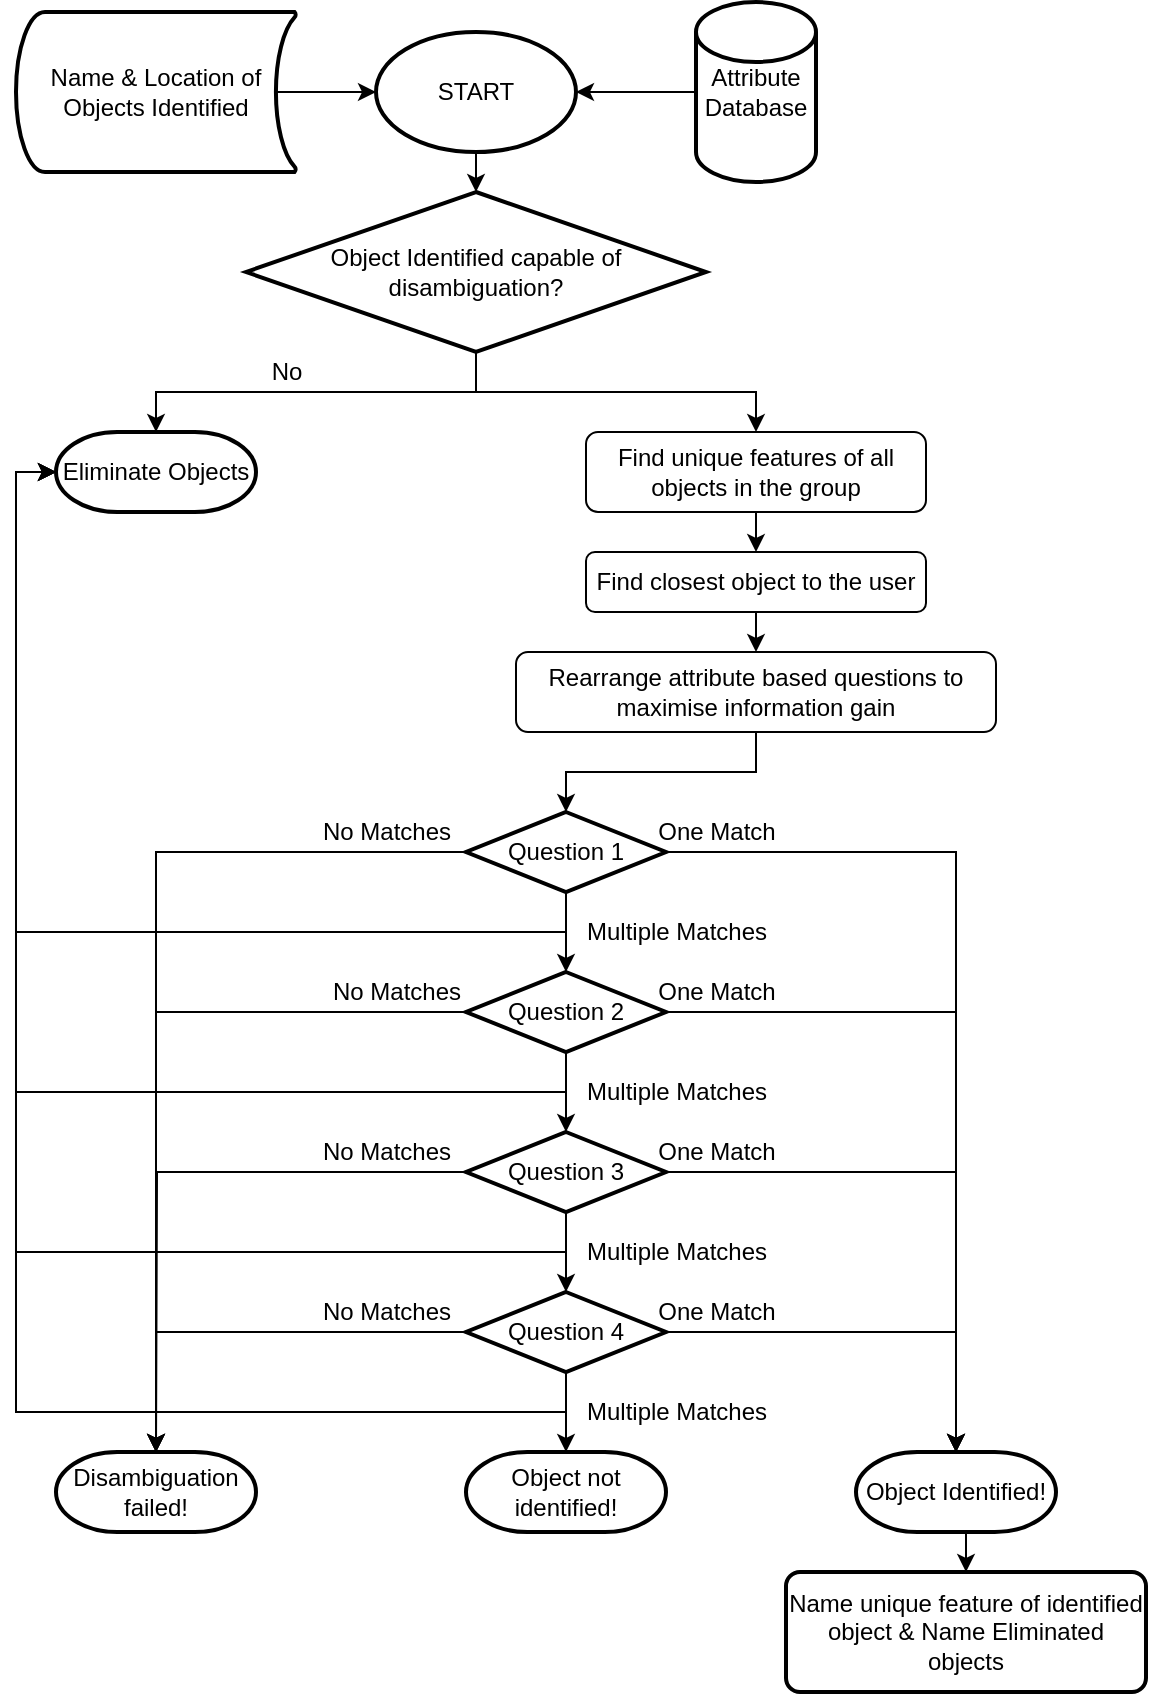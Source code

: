 <mxfile version="14.6.6" type="gitlab" pages="2">
  <diagram id="MEIpLVsqn8X1pe-fE5qQ" name="Flowchart">
    <mxGraphModel dx="1422" dy="762" grid="1" gridSize="10" guides="1" tooltips="1" connect="1" arrows="1" fold="1" page="1" pageScale="1" pageWidth="850" pageHeight="1100" math="0" shadow="0">
      <root>
        <mxCell id="0" />
        <mxCell id="1" parent="0" />
        <mxCell id="zTeEEiwg9sR5JX6L5g-o-14" style="edgeStyle=orthogonalEdgeStyle;rounded=0;orthogonalLoop=1;jettySize=auto;html=1;exitX=0.5;exitY=1;exitDx=0;exitDy=0;exitPerimeter=0;entryX=0.5;entryY=0;entryDx=0;entryDy=0;entryPerimeter=0;" edge="1" parent="1" source="zTeEEiwg9sR5JX6L5g-o-3" target="zTeEEiwg9sR5JX6L5g-o-13">
          <mxGeometry relative="1" as="geometry" />
        </mxCell>
        <mxCell id="zTeEEiwg9sR5JX6L5g-o-3" value="START" style="strokeWidth=2;html=1;shape=mxgraph.flowchart.start_1;whiteSpace=wrap;" vertex="1" parent="1">
          <mxGeometry x="390" y="50" width="100" height="60" as="geometry" />
        </mxCell>
        <mxCell id="zTeEEiwg9sR5JX6L5g-o-4" value="Name &amp;amp; Location of Objects Identified" style="strokeWidth=2;html=1;shape=mxgraph.flowchart.stored_data;whiteSpace=wrap;" vertex="1" parent="1">
          <mxGeometry x="210" y="40" width="140" height="80" as="geometry" />
        </mxCell>
        <mxCell id="zTeEEiwg9sR5JX6L5g-o-6" value="" style="endArrow=classic;html=1;exitX=0.93;exitY=0.5;exitDx=0;exitDy=0;exitPerimeter=0;" edge="1" parent="1" source="zTeEEiwg9sR5JX6L5g-o-4" target="zTeEEiwg9sR5JX6L5g-o-3">
          <mxGeometry width="50" height="50" relative="1" as="geometry">
            <mxPoint x="400" y="220" as="sourcePoint" />
            <mxPoint x="450" y="170" as="targetPoint" />
          </mxGeometry>
        </mxCell>
        <mxCell id="zTeEEiwg9sR5JX6L5g-o-7" value="" style="endArrow=classic;html=1;entryX=1;entryY=0.5;entryDx=0;entryDy=0;entryPerimeter=0;" edge="1" parent="1" source="zTeEEiwg9sR5JX6L5g-o-20" target="zTeEEiwg9sR5JX6L5g-o-3">
          <mxGeometry width="50" height="50" relative="1" as="geometry">
            <mxPoint x="530" y="80" as="sourcePoint" />
            <mxPoint x="450" y="170" as="targetPoint" />
          </mxGeometry>
        </mxCell>
        <mxCell id="zTeEEiwg9sR5JX6L5g-o-15" style="edgeStyle=orthogonalEdgeStyle;rounded=0;orthogonalLoop=1;jettySize=auto;html=1;exitX=0.5;exitY=1;exitDx=0;exitDy=0;exitPerimeter=0;entryX=0.5;entryY=0;entryDx=0;entryDy=0;entryPerimeter=0;" edge="1" parent="1" source="zTeEEiwg9sR5JX6L5g-o-13" target="zTeEEiwg9sR5JX6L5g-o-16">
          <mxGeometry relative="1" as="geometry">
            <mxPoint x="440" y="225" as="targetPoint" />
          </mxGeometry>
        </mxCell>
        <mxCell id="zTeEEiwg9sR5JX6L5g-o-22" style="edgeStyle=orthogonalEdgeStyle;rounded=0;orthogonalLoop=1;jettySize=auto;html=1;exitX=0.5;exitY=1;exitDx=0;exitDy=0;exitPerimeter=0;entryX=0.5;entryY=0;entryDx=0;entryDy=0;" edge="1" parent="1" source="zTeEEiwg9sR5JX6L5g-o-13" target="zTeEEiwg9sR5JX6L5g-o-21">
          <mxGeometry relative="1" as="geometry" />
        </mxCell>
        <mxCell id="zTeEEiwg9sR5JX6L5g-o-13" value="Object Identified capable of disambiguation?" style="strokeWidth=2;html=1;shape=mxgraph.flowchart.decision;whiteSpace=wrap;" vertex="1" parent="1">
          <mxGeometry x="325" y="130" width="230" height="80" as="geometry" />
        </mxCell>
        <mxCell id="zTeEEiwg9sR5JX6L5g-o-16" value="Eliminate Objects" style="strokeWidth=2;html=1;shape=mxgraph.flowchart.terminator;whiteSpace=wrap;" vertex="1" parent="1">
          <mxGeometry x="230" y="250" width="100" height="40" as="geometry" />
        </mxCell>
        <mxCell id="zTeEEiwg9sR5JX6L5g-o-18" value="No" style="text;html=1;align=center;verticalAlign=middle;resizable=0;points=[];autosize=1;strokeColor=none;" vertex="1" parent="1">
          <mxGeometry x="330" y="210" width="30" height="20" as="geometry" />
        </mxCell>
        <mxCell id="zTeEEiwg9sR5JX6L5g-o-20" value="Attribute Database" style="strokeWidth=2;html=1;shape=mxgraph.flowchart.database;whiteSpace=wrap;" vertex="1" parent="1">
          <mxGeometry x="550" y="35" width="60" height="90" as="geometry" />
        </mxCell>
        <mxCell id="zTeEEiwg9sR5JX6L5g-o-25" style="edgeStyle=orthogonalEdgeStyle;rounded=0;orthogonalLoop=1;jettySize=auto;html=1;exitX=0.5;exitY=1;exitDx=0;exitDy=0;entryX=0.5;entryY=0;entryDx=0;entryDy=0;" edge="1" parent="1" source="zTeEEiwg9sR5JX6L5g-o-21" target="zTeEEiwg9sR5JX6L5g-o-24">
          <mxGeometry relative="1" as="geometry" />
        </mxCell>
        <mxCell id="zTeEEiwg9sR5JX6L5g-o-21" value="Find unique features of all objects in the group" style="rounded=1;whiteSpace=wrap;html=1;" vertex="1" parent="1">
          <mxGeometry x="495" y="250" width="170" height="40" as="geometry" />
        </mxCell>
        <mxCell id="zTeEEiwg9sR5JX6L5g-o-27" style="edgeStyle=orthogonalEdgeStyle;rounded=0;orthogonalLoop=1;jettySize=auto;html=1;exitX=0.5;exitY=1;exitDx=0;exitDy=0;entryX=0.5;entryY=0;entryDx=0;entryDy=0;" edge="1" parent="1" source="zTeEEiwg9sR5JX6L5g-o-24" target="zTeEEiwg9sR5JX6L5g-o-26">
          <mxGeometry relative="1" as="geometry" />
        </mxCell>
        <mxCell id="zTeEEiwg9sR5JX6L5g-o-24" value="Find closest object to the user" style="rounded=1;whiteSpace=wrap;html=1;" vertex="1" parent="1">
          <mxGeometry x="495" y="310" width="170" height="30" as="geometry" />
        </mxCell>
        <mxCell id="zTeEEiwg9sR5JX6L5g-o-29" style="edgeStyle=orthogonalEdgeStyle;rounded=0;orthogonalLoop=1;jettySize=auto;html=1;exitX=0.5;exitY=1;exitDx=0;exitDy=0;entryX=0.5;entryY=0;entryDx=0;entryDy=0;entryPerimeter=0;" edge="1" parent="1" source="zTeEEiwg9sR5JX6L5g-o-26" target="zTeEEiwg9sR5JX6L5g-o-28">
          <mxGeometry relative="1" as="geometry" />
        </mxCell>
        <mxCell id="zTeEEiwg9sR5JX6L5g-o-26" value="Rearrange attribute based questions to maximise information gain" style="rounded=1;whiteSpace=wrap;html=1;" vertex="1" parent="1">
          <mxGeometry x="460" y="360" width="240" height="40" as="geometry" />
        </mxCell>
        <mxCell id="zTeEEiwg9sR5JX6L5g-o-32" style="edgeStyle=orthogonalEdgeStyle;rounded=0;orthogonalLoop=1;jettySize=auto;html=1;exitX=1;exitY=0.5;exitDx=0;exitDy=0;exitPerimeter=0;entryX=0.5;entryY=0;entryDx=0;entryDy=0;entryPerimeter=0;" edge="1" parent="1" source="zTeEEiwg9sR5JX6L5g-o-28" target="zTeEEiwg9sR5JX6L5g-o-83">
          <mxGeometry relative="1" as="geometry">
            <mxPoint x="595" y="460" as="targetPoint" />
          </mxGeometry>
        </mxCell>
        <mxCell id="zTeEEiwg9sR5JX6L5g-o-34" style="edgeStyle=orthogonalEdgeStyle;rounded=0;orthogonalLoop=1;jettySize=auto;html=1;exitX=0;exitY=0.5;exitDx=0;exitDy=0;exitPerimeter=0;entryX=0.5;entryY=0;entryDx=0;entryDy=0;entryPerimeter=0;" edge="1" parent="1" source="zTeEEiwg9sR5JX6L5g-o-28" target="zTeEEiwg9sR5JX6L5g-o-33">
          <mxGeometry relative="1" as="geometry" />
        </mxCell>
        <mxCell id="zTeEEiwg9sR5JX6L5g-o-37" style="edgeStyle=orthogonalEdgeStyle;rounded=0;orthogonalLoop=1;jettySize=auto;html=1;exitX=0.5;exitY=1;exitDx=0;exitDy=0;exitPerimeter=0;entryX=0.5;entryY=0;entryDx=0;entryDy=0;entryPerimeter=0;" edge="1" parent="1" source="zTeEEiwg9sR5JX6L5g-o-28" target="zTeEEiwg9sR5JX6L5g-o-53">
          <mxGeometry relative="1" as="geometry">
            <mxPoint x="485" y="520" as="targetPoint" />
          </mxGeometry>
        </mxCell>
        <mxCell id="zTeEEiwg9sR5JX6L5g-o-89" style="edgeStyle=orthogonalEdgeStyle;rounded=0;orthogonalLoop=1;jettySize=auto;html=1;exitX=0.5;exitY=1;exitDx=0;exitDy=0;exitPerimeter=0;entryX=0;entryY=0.5;entryDx=0;entryDy=0;entryPerimeter=0;" edge="1" parent="1" source="zTeEEiwg9sR5JX6L5g-o-28" target="zTeEEiwg9sR5JX6L5g-o-16">
          <mxGeometry relative="1" as="geometry" />
        </mxCell>
        <mxCell id="zTeEEiwg9sR5JX6L5g-o-28" value="Question 1" style="strokeWidth=2;html=1;shape=mxgraph.flowchart.decision;whiteSpace=wrap;" vertex="1" parent="1">
          <mxGeometry x="435" y="440" width="100" height="40" as="geometry" />
        </mxCell>
        <mxCell id="zTeEEiwg9sR5JX6L5g-o-33" value="Disambiguation failed!" style="strokeWidth=2;html=1;shape=mxgraph.flowchart.terminator;whiteSpace=wrap;" vertex="1" parent="1">
          <mxGeometry x="230" y="760" width="100" height="40" as="geometry" />
        </mxCell>
        <mxCell id="zTeEEiwg9sR5JX6L5g-o-35" value="No Matches" style="text;html=1;align=center;verticalAlign=middle;resizable=0;points=[];autosize=1;strokeColor=none;" vertex="1" parent="1">
          <mxGeometry x="355" y="440" width="80" height="20" as="geometry" />
        </mxCell>
        <mxCell id="zTeEEiwg9sR5JX6L5g-o-36" value="One Match" style="text;html=1;align=center;verticalAlign=middle;resizable=0;points=[];autosize=1;strokeColor=none;" vertex="1" parent="1">
          <mxGeometry x="525" y="440" width="70" height="20" as="geometry" />
        </mxCell>
        <mxCell id="zTeEEiwg9sR5JX6L5g-o-38" value="Multiple Matches" style="text;html=1;align=center;verticalAlign=middle;resizable=0;points=[];autosize=1;strokeColor=none;" vertex="1" parent="1">
          <mxGeometry x="485" y="490" width="110" height="20" as="geometry" />
        </mxCell>
        <mxCell id="zTeEEiwg9sR5JX6L5g-o-50" style="edgeStyle=orthogonalEdgeStyle;rounded=0;orthogonalLoop=1;jettySize=auto;html=1;exitX=1;exitY=0.5;exitDx=0;exitDy=0;exitPerimeter=0;entryX=0.5;entryY=0;entryDx=0;entryDy=0;entryPerimeter=0;" edge="1" parent="1" source="zTeEEiwg9sR5JX6L5g-o-53" target="zTeEEiwg9sR5JX6L5g-o-83">
          <mxGeometry relative="1" as="geometry">
            <mxPoint x="595" y="540" as="targetPoint" />
          </mxGeometry>
        </mxCell>
        <mxCell id="zTeEEiwg9sR5JX6L5g-o-51" style="edgeStyle=orthogonalEdgeStyle;rounded=0;orthogonalLoop=1;jettySize=auto;html=1;exitX=0;exitY=0.5;exitDx=0;exitDy=0;exitPerimeter=0;entryX=0.5;entryY=0;entryDx=0;entryDy=0;entryPerimeter=0;" edge="1" parent="1" source="zTeEEiwg9sR5JX6L5g-o-53" target="zTeEEiwg9sR5JX6L5g-o-33">
          <mxGeometry relative="1" as="geometry">
            <mxPoint x="280" y="540" as="targetPoint" />
          </mxGeometry>
        </mxCell>
        <mxCell id="zTeEEiwg9sR5JX6L5g-o-52" style="edgeStyle=orthogonalEdgeStyle;rounded=0;orthogonalLoop=1;jettySize=auto;html=1;exitX=0.5;exitY=1;exitDx=0;exitDy=0;exitPerimeter=0;entryX=0.5;entryY=0;entryDx=0;entryDy=0;entryPerimeter=0;" edge="1" parent="1" source="zTeEEiwg9sR5JX6L5g-o-53" target="zTeEEiwg9sR5JX6L5g-o-63">
          <mxGeometry relative="1" as="geometry">
            <mxPoint x="485" y="600" as="targetPoint" />
          </mxGeometry>
        </mxCell>
        <mxCell id="zTeEEiwg9sR5JX6L5g-o-90" style="edgeStyle=orthogonalEdgeStyle;rounded=0;orthogonalLoop=1;jettySize=auto;html=1;exitX=0.5;exitY=1;exitDx=0;exitDy=0;exitPerimeter=0;entryX=0;entryY=0.5;entryDx=0;entryDy=0;entryPerimeter=0;" edge="1" parent="1" source="zTeEEiwg9sR5JX6L5g-o-53" target="zTeEEiwg9sR5JX6L5g-o-16">
          <mxGeometry relative="1" as="geometry">
            <mxPoint x="210" y="380" as="targetPoint" />
          </mxGeometry>
        </mxCell>
        <mxCell id="zTeEEiwg9sR5JX6L5g-o-53" value="Question 2" style="strokeWidth=2;html=1;shape=mxgraph.flowchart.decision;whiteSpace=wrap;" vertex="1" parent="1">
          <mxGeometry x="435" y="520" width="100" height="40" as="geometry" />
        </mxCell>
        <mxCell id="zTeEEiwg9sR5JX6L5g-o-56" value="No Matches" style="text;html=1;align=center;verticalAlign=middle;resizable=0;points=[];autosize=1;strokeColor=none;" vertex="1" parent="1">
          <mxGeometry x="360" y="520" width="80" height="20" as="geometry" />
        </mxCell>
        <mxCell id="zTeEEiwg9sR5JX6L5g-o-57" value="One Match" style="text;html=1;align=center;verticalAlign=middle;resizable=0;points=[];autosize=1;strokeColor=none;" vertex="1" parent="1">
          <mxGeometry x="525" y="520" width="70" height="20" as="geometry" />
        </mxCell>
        <mxCell id="zTeEEiwg9sR5JX6L5g-o-58" value="Multiple Matches" style="text;html=1;align=center;verticalAlign=middle;resizable=0;points=[];autosize=1;strokeColor=none;" vertex="1" parent="1">
          <mxGeometry x="485" y="570" width="110" height="20" as="geometry" />
        </mxCell>
        <mxCell id="zTeEEiwg9sR5JX6L5g-o-60" style="edgeStyle=orthogonalEdgeStyle;rounded=0;orthogonalLoop=1;jettySize=auto;html=1;exitX=1;exitY=0.5;exitDx=0;exitDy=0;exitPerimeter=0;entryX=0.5;entryY=0;entryDx=0;entryDy=0;entryPerimeter=0;" edge="1" parent="1" source="zTeEEiwg9sR5JX6L5g-o-63" target="zTeEEiwg9sR5JX6L5g-o-83">
          <mxGeometry relative="1" as="geometry">
            <mxPoint x="595" y="620" as="targetPoint" />
          </mxGeometry>
        </mxCell>
        <mxCell id="zTeEEiwg9sR5JX6L5g-o-61" style="edgeStyle=orthogonalEdgeStyle;rounded=0;orthogonalLoop=1;jettySize=auto;html=1;exitX=0;exitY=0.5;exitDx=0;exitDy=0;exitPerimeter=0;" edge="1" parent="1" source="zTeEEiwg9sR5JX6L5g-o-63">
          <mxGeometry relative="1" as="geometry">
            <mxPoint x="280" y="760" as="targetPoint" />
          </mxGeometry>
        </mxCell>
        <mxCell id="zTeEEiwg9sR5JX6L5g-o-62" style="edgeStyle=orthogonalEdgeStyle;rounded=0;orthogonalLoop=1;jettySize=auto;html=1;exitX=0.5;exitY=1;exitDx=0;exitDy=0;exitPerimeter=0;entryX=0.5;entryY=0;entryDx=0;entryDy=0;entryPerimeter=0;" edge="1" parent="1" source="zTeEEiwg9sR5JX6L5g-o-63" target="zTeEEiwg9sR5JX6L5g-o-73">
          <mxGeometry relative="1" as="geometry">
            <mxPoint x="485" y="680" as="targetPoint" />
          </mxGeometry>
        </mxCell>
        <mxCell id="zTeEEiwg9sR5JX6L5g-o-91" style="edgeStyle=orthogonalEdgeStyle;rounded=0;orthogonalLoop=1;jettySize=auto;html=1;exitX=0.5;exitY=1;exitDx=0;exitDy=0;exitPerimeter=0;entryX=0;entryY=0.5;entryDx=0;entryDy=0;entryPerimeter=0;" edge="1" parent="1" source="zTeEEiwg9sR5JX6L5g-o-63" target="zTeEEiwg9sR5JX6L5g-o-16">
          <mxGeometry relative="1" as="geometry" />
        </mxCell>
        <mxCell id="zTeEEiwg9sR5JX6L5g-o-63" value="Question 3" style="strokeWidth=2;html=1;shape=mxgraph.flowchart.decision;whiteSpace=wrap;" vertex="1" parent="1">
          <mxGeometry x="435" y="600" width="100" height="40" as="geometry" />
        </mxCell>
        <mxCell id="zTeEEiwg9sR5JX6L5g-o-66" value="No Matches" style="text;html=1;align=center;verticalAlign=middle;resizable=0;points=[];autosize=1;strokeColor=none;" vertex="1" parent="1">
          <mxGeometry x="355" y="600" width="80" height="20" as="geometry" />
        </mxCell>
        <mxCell id="zTeEEiwg9sR5JX6L5g-o-67" value="One Match" style="text;html=1;align=center;verticalAlign=middle;resizable=0;points=[];autosize=1;strokeColor=none;" vertex="1" parent="1">
          <mxGeometry x="525" y="600" width="70" height="20" as="geometry" />
        </mxCell>
        <mxCell id="zTeEEiwg9sR5JX6L5g-o-68" value="Multiple Matches" style="text;html=1;align=center;verticalAlign=middle;resizable=0;points=[];autosize=1;strokeColor=none;" vertex="1" parent="1">
          <mxGeometry x="485" y="650" width="110" height="20" as="geometry" />
        </mxCell>
        <mxCell id="zTeEEiwg9sR5JX6L5g-o-70" style="edgeStyle=orthogonalEdgeStyle;rounded=0;orthogonalLoop=1;jettySize=auto;html=1;exitX=1;exitY=0.5;exitDx=0;exitDy=0;exitPerimeter=0;entryX=0.5;entryY=0;entryDx=0;entryDy=0;entryPerimeter=0;" edge="1" parent="1" source="zTeEEiwg9sR5JX6L5g-o-73" target="zTeEEiwg9sR5JX6L5g-o-83">
          <mxGeometry relative="1" as="geometry">
            <mxPoint x="595" y="700" as="targetPoint" />
          </mxGeometry>
        </mxCell>
        <mxCell id="zTeEEiwg9sR5JX6L5g-o-71" style="edgeStyle=orthogonalEdgeStyle;rounded=0;orthogonalLoop=1;jettySize=auto;html=1;exitX=0;exitY=0.5;exitDx=0;exitDy=0;exitPerimeter=0;entryX=0.5;entryY=0;entryDx=0;entryDy=0;entryPerimeter=0;" edge="1" parent="1" source="zTeEEiwg9sR5JX6L5g-o-73" target="zTeEEiwg9sR5JX6L5g-o-33">
          <mxGeometry relative="1" as="geometry">
            <mxPoint x="355" y="700" as="targetPoint" />
          </mxGeometry>
        </mxCell>
        <mxCell id="zTeEEiwg9sR5JX6L5g-o-72" style="edgeStyle=orthogonalEdgeStyle;rounded=0;orthogonalLoop=1;jettySize=auto;html=1;exitX=0.5;exitY=1;exitDx=0;exitDy=0;exitPerimeter=0;entryX=0.5;entryY=0;entryDx=0;entryDy=0;entryPerimeter=0;" edge="1" parent="1" source="zTeEEiwg9sR5JX6L5g-o-73" target="zTeEEiwg9sR5JX6L5g-o-79">
          <mxGeometry relative="1" as="geometry">
            <mxPoint x="485" y="750" as="targetPoint" />
          </mxGeometry>
        </mxCell>
        <mxCell id="zTeEEiwg9sR5JX6L5g-o-92" style="edgeStyle=orthogonalEdgeStyle;rounded=0;orthogonalLoop=1;jettySize=auto;html=1;exitX=0.5;exitY=1;exitDx=0;exitDy=0;exitPerimeter=0;entryX=0;entryY=0.5;entryDx=0;entryDy=0;entryPerimeter=0;" edge="1" parent="1" source="zTeEEiwg9sR5JX6L5g-o-73" target="zTeEEiwg9sR5JX6L5g-o-16">
          <mxGeometry relative="1" as="geometry" />
        </mxCell>
        <mxCell id="zTeEEiwg9sR5JX6L5g-o-73" value="Question 4" style="strokeWidth=2;html=1;shape=mxgraph.flowchart.decision;whiteSpace=wrap;" vertex="1" parent="1">
          <mxGeometry x="435" y="680" width="100" height="40" as="geometry" />
        </mxCell>
        <mxCell id="zTeEEiwg9sR5JX6L5g-o-76" value="No Matches" style="text;html=1;align=center;verticalAlign=middle;resizable=0;points=[];autosize=1;strokeColor=none;" vertex="1" parent="1">
          <mxGeometry x="355" y="680" width="80" height="20" as="geometry" />
        </mxCell>
        <mxCell id="zTeEEiwg9sR5JX6L5g-o-77" value="One Match" style="text;html=1;align=center;verticalAlign=middle;resizable=0;points=[];autosize=1;strokeColor=none;" vertex="1" parent="1">
          <mxGeometry x="525" y="680" width="70" height="20" as="geometry" />
        </mxCell>
        <mxCell id="zTeEEiwg9sR5JX6L5g-o-78" value="Multiple Matches" style="text;html=1;align=center;verticalAlign=middle;resizable=0;points=[];autosize=1;strokeColor=none;" vertex="1" parent="1">
          <mxGeometry x="485" y="730" width="110" height="20" as="geometry" />
        </mxCell>
        <mxCell id="zTeEEiwg9sR5JX6L5g-o-79" value="Object not identified!" style="strokeWidth=2;html=1;shape=mxgraph.flowchart.terminator;whiteSpace=wrap;" vertex="1" parent="1">
          <mxGeometry x="435" y="760" width="100" height="40" as="geometry" />
        </mxCell>
        <mxCell id="zTeEEiwg9sR5JX6L5g-o-87" style="edgeStyle=orthogonalEdgeStyle;rounded=0;orthogonalLoop=1;jettySize=auto;html=1;exitX=0.5;exitY=1;exitDx=0;exitDy=0;exitPerimeter=0;entryX=0.5;entryY=0;entryDx=0;entryDy=0;" edge="1" parent="1" source="zTeEEiwg9sR5JX6L5g-o-83" target="zTeEEiwg9sR5JX6L5g-o-86">
          <mxGeometry relative="1" as="geometry" />
        </mxCell>
        <mxCell id="zTeEEiwg9sR5JX6L5g-o-83" value="Object Identified!" style="strokeWidth=2;html=1;shape=mxgraph.flowchart.terminator;whiteSpace=wrap;" vertex="1" parent="1">
          <mxGeometry x="630" y="760" width="100" height="40" as="geometry" />
        </mxCell>
        <mxCell id="zTeEEiwg9sR5JX6L5g-o-86" value="Name unique feature of identified object &amp;amp; Name Eliminated objects" style="rounded=1;whiteSpace=wrap;html=1;absoluteArcSize=1;arcSize=14;strokeWidth=2;" vertex="1" parent="1">
          <mxGeometry x="595" y="820" width="180" height="60" as="geometry" />
        </mxCell>
      </root>
    </mxGraphModel>
  </diagram>
  <diagram id="FeQ7ZF88zYd6AKV9VZUB" name="System Architecture">
    <mxGraphModel dx="1185" dy="635" grid="1" gridSize="10" guides="1" tooltips="1" connect="1" arrows="1" fold="1" page="1" pageScale="1" pageWidth="850" pageHeight="1100" math="0" shadow="0">
      <root>
        <mxCell id="aVvZO4t_2UFOK2ntMMIj-0" />
        <mxCell id="aVvZO4t_2UFOK2ntMMIj-1" parent="aVvZO4t_2UFOK2ntMMIj-0" />
        <mxCell id="-lRG4-3SdcGjMspqSuEF-0" value="" style="rounded=0;whiteSpace=wrap;html=1;" vertex="1" parent="aVvZO4t_2UFOK2ntMMIj-1">
          <mxGeometry x="280" y="120" width="520" height="230" as="geometry" />
        </mxCell>
        <mxCell id="-lRG4-3SdcGjMspqSuEF-1" value="&lt;b&gt;Person&lt;/b&gt;" style="shape=umlActor;verticalLabelPosition=bottom;verticalAlign=top;html=1;outlineConnect=0;" vertex="1" parent="aVvZO4t_2UFOK2ntMMIj-1">
          <mxGeometry x="90" y="170" width="100" height="158.75" as="geometry" />
        </mxCell>
        <mxCell id="-lRG4-3SdcGjMspqSuEF-2" value="&lt;font face=&quot;Helvetica&quot; style=&quot;font-size: 23px&quot;&gt;Disambiguation Module&lt;/font&gt;" style="text;html=1;strokeColor=none;fillColor=none;align=center;verticalAlign=middle;whiteSpace=wrap;rounded=0;fontFamily=Ariel;fontSize=26;fontStyle=1" vertex="1" parent="aVvZO4t_2UFOK2ntMMIj-1">
          <mxGeometry x="450" y="90" width="350" height="30" as="geometry" />
        </mxCell>
        <mxCell id="-lRG4-3SdcGjMspqSuEF-3" value="" style="shape=singleArrow;whiteSpace=wrap;html=1;fontFamily=Ariel;fontSize=33;direction=west;" vertex="1" parent="aVvZO4t_2UFOK2ntMMIj-1">
          <mxGeometry x="200" y="290" width="50" height="60" as="geometry" />
        </mxCell>
        <mxCell id="MZ-EbvqHH2Hd0q8Naai8-45" style="edgeStyle=orthogonalEdgeStyle;rounded=0;orthogonalLoop=1;jettySize=auto;html=1;exitX=1;exitY=0.5;exitDx=0;exitDy=0;exitPerimeter=0;entryX=0;entryY=0.5;entryDx=0;entryDy=0;" edge="1" parent="aVvZO4t_2UFOK2ntMMIj-1" source="-lRG4-3SdcGjMspqSuEF-4" target="maniBmzTgm5A6uIZHpCA-0">
          <mxGeometry relative="1" as="geometry" />
        </mxCell>
        <mxCell id="MZ-EbvqHH2Hd0q8Naai8-46" style="edgeStyle=orthogonalEdgeStyle;rounded=0;orthogonalLoop=1;jettySize=auto;html=1;exitX=1;exitY=0.5;exitDx=0;exitDy=0;exitPerimeter=0;entryX=0;entryY=0.5;entryDx=0;entryDy=0;" edge="1" parent="aVvZO4t_2UFOK2ntMMIj-1" source="-lRG4-3SdcGjMspqSuEF-4" target="maniBmzTgm5A6uIZHpCA-1">
          <mxGeometry relative="1" as="geometry" />
        </mxCell>
        <mxCell id="-lRG4-3SdcGjMspqSuEF-4" value="" style="shape=singleArrow;whiteSpace=wrap;html=1;fontFamily=Ariel;fontSize=33;" vertex="1" parent="aVvZO4t_2UFOK2ntMMIj-1">
          <mxGeometry x="200" y="170" width="50" height="60" as="geometry" />
        </mxCell>
        <mxCell id="-lRG4-3SdcGjMspqSuEF-7" value="" style="edgeStyle=elbowEdgeStyle;elbow=horizontal;endArrow=classic;html=1;fontFamily=Ariel;fontSize=33;entryX=0.04;entryY=0.783;entryDx=0;entryDy=0;entryPerimeter=0;" edge="1" parent="aVvZO4t_2UFOK2ntMMIj-1">
          <mxGeometry width="50" height="50" relative="1" as="geometry">
            <mxPoint x="420" y="518.91" as="sourcePoint" />
            <mxPoint x="380.8" y="500" as="targetPoint" />
            <Array as="points">
              <mxPoint x="400" y="509.91" />
            </Array>
          </mxGeometry>
        </mxCell>
        <mxCell id="-lRG4-3SdcGjMspqSuEF-8" value="" style="edgeStyle=elbowEdgeStyle;elbow=horizontal;endArrow=classic;html=1;fontFamily=Ariel;fontSize=33;" edge="1" parent="aVvZO4t_2UFOK2ntMMIj-1">
          <mxGeometry width="50" height="50" relative="1" as="geometry">
            <mxPoint x="420" y="518.91" as="sourcePoint" />
            <mxPoint x="380" y="536.91" as="targetPoint" />
            <Array as="points">
              <mxPoint x="400" y="529.91" />
            </Array>
          </mxGeometry>
        </mxCell>
        <mxCell id="-lRG4-3SdcGjMspqSuEF-9" value="" style="edgeStyle=elbowEdgeStyle;elbow=horizontal;endArrow=classic;html=1;fontFamily=Ariel;fontSize=33;exitX=1;exitY=0.5;exitDx=0;exitDy=0;exitPerimeter=0;" edge="1" parent="aVvZO4t_2UFOK2ntMMIj-1">
          <mxGeometry width="50" height="50" relative="1" as="geometry">
            <mxPoint x="240" y="497" as="sourcePoint" />
            <mxPoint x="301" y="480" as="targetPoint" />
            <Array as="points">
              <mxPoint x="280" y="487" />
            </Array>
          </mxGeometry>
        </mxCell>
        <mxCell id="-lRG4-3SdcGjMspqSuEF-10" value="" style="edgeStyle=elbowEdgeStyle;elbow=horizontal;endArrow=classic;html=1;fontFamily=Ariel;fontSize=33;exitX=1;exitY=0.5;exitDx=0;exitDy=0;exitPerimeter=0;" edge="1" parent="aVvZO4t_2UFOK2ntMMIj-1">
          <mxGeometry width="50" height="50" relative="1" as="geometry">
            <mxPoint x="240" y="497" as="sourcePoint" />
            <mxPoint x="300" y="516" as="targetPoint" />
            <Array as="points">
              <mxPoint x="278" y="510" />
            </Array>
          </mxGeometry>
        </mxCell>
        <mxCell id="-lRG4-3SdcGjMspqSuEF-11" value="" style="edgeStyle=elbowEdgeStyle;elbow=horizontal;endArrow=classic;html=1;fontFamily=Ariel;fontSize=33;" edge="1" parent="aVvZO4t_2UFOK2ntMMIj-1">
          <mxGeometry width="50" height="50" relative="1" as="geometry">
            <mxPoint x="440" y="519" as="sourcePoint" />
            <mxPoint x="380" y="536.91" as="targetPoint" />
            <Array as="points">
              <mxPoint x="400" y="529.91" />
            </Array>
          </mxGeometry>
        </mxCell>
        <mxCell id="-lRG4-3SdcGjMspqSuEF-12" value="" style="edgeStyle=elbowEdgeStyle;elbow=horizontal;endArrow=classic;html=1;fontFamily=Ariel;fontSize=33;entryX=0.04;entryY=0.783;entryDx=0;entryDy=0;entryPerimeter=0;" edge="1" parent="aVvZO4t_2UFOK2ntMMIj-1">
          <mxGeometry width="50" height="50" relative="1" as="geometry">
            <mxPoint x="440" y="519" as="sourcePoint" />
            <mxPoint x="380.8" y="500" as="targetPoint" />
            <Array as="points">
              <mxPoint x="400" y="509.91" />
            </Array>
          </mxGeometry>
        </mxCell>
        <mxCell id="-lRG4-3SdcGjMspqSuEF-13" value="" style="edgeStyle=elbowEdgeStyle;elbow=horizontal;endArrow=classic;html=1;fontFamily=Ariel;fontSize=33;" edge="1" parent="aVvZO4t_2UFOK2ntMMIj-1">
          <mxGeometry width="50" height="50" relative="1" as="geometry">
            <mxPoint x="440" y="519" as="sourcePoint" />
            <mxPoint x="380" y="536.91" as="targetPoint" />
            <Array as="points">
              <mxPoint x="400" y="529.91" />
            </Array>
          </mxGeometry>
        </mxCell>
        <mxCell id="-lRG4-3SdcGjMspqSuEF-29" value="States" style="swimlane;fontStyle=1;childLayout=stackLayout;horizontal=1;startSize=26;fillColor=none;horizontalStack=0;resizeParent=1;resizeParentMax=0;resizeLast=0;collapsible=1;marginBottom=0;fontFamily=Ariel;fontSize=12;" vertex="1" parent="aVvZO4t_2UFOK2ntMMIj-1">
          <mxGeometry x="377.5" y="670" width="125" height="90" as="geometry" />
        </mxCell>
        <mxCell id="-lRG4-3SdcGjMspqSuEF-30" value="Approach person&#xa;Pointing location detection&#xa;Approach pointed location&#xa;Detect objects&#xa;Disambiguate objects" style="text;strokeColor=none;fillColor=none;align=left;verticalAlign=top;spacingLeft=4;spacingRight=4;overflow=hidden;rotatable=0;points=[[0,0.5],[1,0.5]];portConstraint=eastwest;fontSize=10;spacingTop=0;spacing=-2;" vertex="1" parent="-lRG4-3SdcGjMspqSuEF-29">
          <mxGeometry y="26" width="125" height="64" as="geometry" />
        </mxCell>
        <mxCell id="-lRG4-3SdcGjMspqSuEF-35" value="" style="shape=doubleArrow;whiteSpace=wrap;html=1;fontFamily=Ariel;fontSize=15;" vertex="1" parent="aVvZO4t_2UFOK2ntMMIj-1">
          <mxGeometry x="270" y="585" width="100" height="60" as="geometry" />
        </mxCell>
        <mxCell id="MZ-EbvqHH2Hd0q8Naai8-47" style="edgeStyle=orthogonalEdgeStyle;rounded=0;orthogonalLoop=1;jettySize=auto;html=1;exitX=1;exitY=0.5;exitDx=0;exitDy=0;entryX=0;entryY=0.5;entryDx=0;entryDy=0;" edge="1" parent="aVvZO4t_2UFOK2ntMMIj-1" source="-lRG4-3SdcGjMspqSuEF-36" target="MZ-EbvqHH2Hd0q8Naai8-43">
          <mxGeometry relative="1" as="geometry" />
        </mxCell>
        <mxCell id="-lRG4-3SdcGjMspqSuEF-36" value="&lt;font face=&quot;Helvetica&quot; style=&quot;font-size: 11px&quot;&gt;Pointing Location Recognition&lt;/font&gt;" style="shape=process;whiteSpace=wrap;html=1;backgroundOutline=1;fontFamily=Ariel;fontSize=15;" vertex="1" parent="aVvZO4t_2UFOK2ntMMIj-1">
          <mxGeometry x="70" y="130" width="190" height="30" as="geometry" />
        </mxCell>
        <mxCell id="-lRG4-3SdcGjMspqSuEF-49" value="Remove Input and Output box or put util inside it as it is basically my input / output" style="text;html=1;strokeColor=none;fillColor=none;align=center;verticalAlign=middle;whiteSpace=wrap;rounded=0;fontFamily=Ariel;fontSize=15;fontStyle=1" vertex="1" parent="aVvZO4t_2UFOK2ntMMIj-1">
          <mxGeometry x="110" y="420" width="660" height="30" as="geometry" />
        </mxCell>
        <mxCell id="I-O7jv44LwccolgvO8Mc-1" style="edgeStyle=orthogonalEdgeStyle;rounded=0;orthogonalLoop=1;jettySize=auto;html=1;exitX=1;exitY=0.5;exitDx=0;exitDy=0;exitPerimeter=0;entryX=0;entryY=0.5;entryDx=0;entryDy=0;" edge="1" parent="aVvZO4t_2UFOK2ntMMIj-1" source="UJljp3OvhoUuX7DJOqij-0" target="PiE12PeAjyvumSyaPmsh-0">
          <mxGeometry relative="1" as="geometry">
            <Array as="points">
              <mxPoint x="450" y="200" />
            </Array>
          </mxGeometry>
        </mxCell>
        <mxCell id="UJljp3OvhoUuX7DJOqij-0" value="Attribute Database" style="strokeWidth=2;html=1;shape=mxgraph.flowchart.database;whiteSpace=wrap;" vertex="1" parent="aVvZO4t_2UFOK2ntMMIj-1">
          <mxGeometry x="310" y="170" width="140" height="30" as="geometry" />
        </mxCell>
        <mxCell id="5k8_cCGGBjkJAtRKC8SQ-0" value="Name &amp;amp; Location of Objects Identified" style="strokeWidth=2;html=1;shape=mxgraph.flowchart.stored_data;whiteSpace=wrap;" vertex="1" parent="aVvZO4t_2UFOK2ntMMIj-1">
          <mxGeometry x="20" y="890" width="140" height="80" as="geometry" />
        </mxCell>
        <mxCell id="01hTt_fd7HrmgokKENHU-4" style="edgeStyle=orthogonalEdgeStyle;rounded=0;orthogonalLoop=1;jettySize=auto;html=1;exitX=0.5;exitY=0;exitDx=0;exitDy=0;entryX=0.5;entryY=0;entryDx=0;entryDy=0;" edge="1" parent="aVvZO4t_2UFOK2ntMMIj-1" source="p_VHtk6yPo9CPmWyndfi-0" target="-lRG4-3SdcGjMspqSuEF-37">
          <mxGeometry relative="1" as="geometry">
            <Array as="points">
              <mxPoint x="534" y="230" />
              <mxPoint x="590" y="230" />
              <mxPoint x="590" y="170" />
              <mxPoint x="700" y="170" />
            </Array>
          </mxGeometry>
        </mxCell>
        <mxCell id="LTCysOQksiWSHhuGz-yG-1" style="edgeStyle=orthogonalEdgeStyle;rounded=0;orthogonalLoop=1;jettySize=auto;html=1;exitX=0;exitY=0.5;exitDx=0;exitDy=0;entryX=0.25;entryY=0;entryDx=0;entryDy=0;" edge="1" parent="aVvZO4t_2UFOK2ntMMIj-1" source="p_VHtk6yPo9CPmWyndfi-0" target="LTCysOQksiWSHhuGz-yG-0">
          <mxGeometry relative="1" as="geometry" />
        </mxCell>
        <mxCell id="p_VHtk6yPo9CPmWyndfi-0" value="Decision Handler" style="whiteSpace=wrap;html=1;" vertex="1" parent="aVvZO4t_2UFOK2ntMMIj-1">
          <mxGeometry x="497.5" y="255" width="72.5" height="40" as="geometry" />
        </mxCell>
        <mxCell id="p_VHtk6yPo9CPmWyndfi-1" value="" style="edgeStyle=elbowEdgeStyle;elbow=vertical;html=1;rounded=0;" edge="1" parent="aVvZO4t_2UFOK2ntMMIj-1" source="aVvZO4t_2UFOK2ntMMIj-1" target="p_VHtk6yPo9CPmWyndfi-0">
          <mxGeometry relative="1" as="geometry">
            <mxPoint x="660" y="550" as="sourcePoint" />
            <mxPoint x="590" y="600" as="targetPoint" />
          </mxGeometry>
        </mxCell>
        <mxCell id="MZ-EbvqHH2Hd0q8Naai8-26" value="" style="group" vertex="1" connectable="0" parent="aVvZO4t_2UFOK2ntMMIj-1">
          <mxGeometry x="315" y="210" width="130" height="130" as="geometry" />
        </mxCell>
        <mxCell id="MZ-EbvqHH2Hd0q8Naai8-24" value="" style="rounded=1;whiteSpace=wrap;html=1;absoluteArcSize=1;arcSize=14;strokeWidth=2;" vertex="1" parent="MZ-EbvqHH2Hd0q8Naai8-26">
          <mxGeometry width="130" height="130" as="geometry" />
        </mxCell>
        <mxCell id="maniBmzTgm5A6uIZHpCA-0" value="Speech Recognition Service" style="rounded=1;whiteSpace=wrap;html=1;" vertex="1" parent="MZ-EbvqHH2Hd0q8Naai8-26">
          <mxGeometry x="5" y="32.5" width="120" height="27.625" as="geometry" />
        </mxCell>
        <mxCell id="maniBmzTgm5A6uIZHpCA-1" value="Hand Gesture Recognition Service" style="rounded=1;whiteSpace=wrap;html=1;" vertex="1" parent="MZ-EbvqHH2Hd0q8Naai8-26">
          <mxGeometry x="5" y="65" width="120" height="28.437" as="geometry" />
        </mxCell>
        <mxCell id="maniBmzTgm5A6uIZHpCA-2" value="Speech Synthesis" style="rounded=1;whiteSpace=wrap;html=1;" vertex="1" parent="MZ-EbvqHH2Hd0q8Naai8-26">
          <mxGeometry x="5" y="97.5" width="120" height="24.375" as="geometry" />
        </mxCell>
        <mxCell id="MZ-EbvqHH2Hd0q8Naai8-25" value="&lt;b&gt;Interaction Class&lt;/b&gt;" style="rounded=0;whiteSpace=wrap;html=1;" vertex="1" parent="MZ-EbvqHH2Hd0q8Naai8-26">
          <mxGeometry x="5" y="8.125" width="120" height="19.5" as="geometry" />
        </mxCell>
        <mxCell id="MZ-EbvqHH2Hd0q8Naai8-30" value="" style="group" vertex="1" connectable="0" parent="aVvZO4t_2UFOK2ntMMIj-1">
          <mxGeometry x="610" y="190" width="180" height="150" as="geometry" />
        </mxCell>
        <mxCell id="-lRG4-3SdcGjMspqSuEF-37" value="&lt;font face=&quot;Helvetica&quot; style=&quot;font-size: 17px&quot;&gt;Questions&lt;/font&gt;" style="shape=table;html=1;whiteSpace=wrap;startSize=30;container=1;collapsible=0;childLayout=tableLayout;fixedRows=1;rowLines=0;fontStyle=1;align=center;fontFamily=Ariel;fontSize=26;" vertex="1" parent="MZ-EbvqHH2Hd0q8Naai8-30">
          <mxGeometry width="180" height="150" as="geometry" />
        </mxCell>
        <mxCell id="-lRG4-3SdcGjMspqSuEF-38" value="" style="shape=partialRectangle;html=1;whiteSpace=wrap;collapsible=0;dropTarget=0;pointerEvents=0;fillColor=none;top=0;left=0;bottom=1;right=0;points=[[0,0.5],[1,0.5]];portConstraint=eastwest;" vertex="1" parent="-lRG4-3SdcGjMspqSuEF-37">
          <mxGeometry y="30" width="180" height="30" as="geometry" />
        </mxCell>
        <mxCell id="-lRG4-3SdcGjMspqSuEF-39" value="1" style="shape=partialRectangle;html=1;whiteSpace=wrap;connectable=0;fillColor=none;top=0;left=0;bottom=0;right=0;overflow=hidden;" vertex="1" parent="-lRG4-3SdcGjMspqSuEF-38">
          <mxGeometry width="50" height="30" as="geometry" />
        </mxCell>
        <mxCell id="-lRG4-3SdcGjMspqSuEF-40" value="Attribute with most unique features" style="shape=partialRectangle;html=1;whiteSpace=wrap;connectable=0;fillColor=none;top=0;left=0;bottom=0;right=0;align=left;spacingLeft=6;overflow=hidden;" vertex="1" parent="-lRG4-3SdcGjMspqSuEF-38">
          <mxGeometry x="50" width="130" height="30" as="geometry" />
        </mxCell>
        <mxCell id="-lRG4-3SdcGjMspqSuEF-41" style="shape=partialRectangle;html=1;whiteSpace=wrap;collapsible=0;dropTarget=0;pointerEvents=0;fillColor=none;top=0;left=0;bottom=1;right=0;points=[[0,0.5],[1,0.5]];portConstraint=eastwest;" vertex="1" parent="-lRG4-3SdcGjMspqSuEF-37">
          <mxGeometry y="60" width="180" height="30" as="geometry" />
        </mxCell>
        <mxCell id="-lRG4-3SdcGjMspqSuEF-42" value="2" style="shape=partialRectangle;html=1;whiteSpace=wrap;connectable=0;fillColor=none;top=0;left=0;bottom=0;right=0;overflow=hidden;" vertex="1" parent="-lRG4-3SdcGjMspqSuEF-41">
          <mxGeometry width="50" height="30" as="geometry" />
        </mxCell>
        <mxCell id="-lRG4-3SdcGjMspqSuEF-43" value="..." style="shape=partialRectangle;html=1;whiteSpace=wrap;connectable=0;fillColor=none;top=0;left=0;bottom=0;right=0;align=left;spacingLeft=6;overflow=hidden;" vertex="1" parent="-lRG4-3SdcGjMspqSuEF-41">
          <mxGeometry x="50" width="130" height="30" as="geometry" />
        </mxCell>
        <mxCell id="-lRG4-3SdcGjMspqSuEF-44" style="shape=partialRectangle;html=1;whiteSpace=wrap;collapsible=0;dropTarget=0;pointerEvents=0;fillColor=none;top=0;left=0;bottom=1;right=0;points=[[0,0.5],[1,0.5]];portConstraint=eastwest;" vertex="1" parent="-lRG4-3SdcGjMspqSuEF-37">
          <mxGeometry y="90" width="180" height="30" as="geometry" />
        </mxCell>
        <mxCell id="-lRG4-3SdcGjMspqSuEF-45" value="3" style="shape=partialRectangle;html=1;whiteSpace=wrap;connectable=0;fillColor=none;top=0;left=0;bottom=0;right=0;overflow=hidden;" vertex="1" parent="-lRG4-3SdcGjMspqSuEF-44">
          <mxGeometry width="50" height="30" as="geometry" />
        </mxCell>
        <mxCell id="-lRG4-3SdcGjMspqSuEF-46" value="..." style="shape=partialRectangle;html=1;whiteSpace=wrap;connectable=0;fillColor=none;top=0;left=0;bottom=0;right=0;align=left;spacingLeft=6;overflow=hidden;" vertex="1" parent="-lRG4-3SdcGjMspqSuEF-44">
          <mxGeometry x="50" width="130" height="30" as="geometry" />
        </mxCell>
        <mxCell id="MZ-EbvqHH2Hd0q8Naai8-9" style="shape=partialRectangle;html=1;whiteSpace=wrap;collapsible=0;dropTarget=0;pointerEvents=0;fillColor=none;top=0;left=0;bottom=1;right=0;points=[[0,0.5],[1,0.5]];portConstraint=eastwest;" vertex="1" parent="MZ-EbvqHH2Hd0q8Naai8-30">
          <mxGeometry y="120" width="180" height="30" as="geometry" />
        </mxCell>
        <mxCell id="MZ-EbvqHH2Hd0q8Naai8-10" value="4" style="shape=partialRectangle;html=1;whiteSpace=wrap;connectable=0;fillColor=none;top=0;left=0;bottom=0;right=0;overflow=hidden;" vertex="1" parent="MZ-EbvqHH2Hd0q8Naai8-9">
          <mxGeometry width="50" height="30" as="geometry" />
        </mxCell>
        <mxCell id="MZ-EbvqHH2Hd0q8Naai8-11" value="Attribute with least unique features" style="shape=partialRectangle;html=1;whiteSpace=wrap;connectable=0;fillColor=none;top=0;left=0;bottom=0;right=0;align=left;spacingLeft=6;overflow=hidden;" vertex="1" parent="MZ-EbvqHH2Hd0q8Naai8-9">
          <mxGeometry x="50" width="130" height="30" as="geometry" />
        </mxCell>
        <mxCell id="MZ-EbvqHH2Hd0q8Naai8-33" style="edgeStyle=orthogonalEdgeStyle;rounded=0;orthogonalLoop=1;jettySize=auto;html=1;exitX=0;exitY=0.5;exitDx=0;exitDy=0;entryX=0;entryY=0.5;entryDx=0;entryDy=0;entryPerimeter=0;" edge="1" parent="aVvZO4t_2UFOK2ntMMIj-1" source="maniBmzTgm5A6uIZHpCA-2" target="-lRG4-3SdcGjMspqSuEF-3">
          <mxGeometry relative="1" as="geometry" />
        </mxCell>
        <mxCell id="MZ-EbvqHH2Hd0q8Naai8-41" value="&lt;span style=&quot;font-size: 26px&quot;&gt;&lt;font face=&quot;Helvetica&quot;&gt;Robot&lt;/font&gt;&lt;/span&gt;" style="text;html=1;strokeColor=none;fillColor=none;align=center;verticalAlign=middle;whiteSpace=wrap;rounded=0;fontFamily=Ariel;fontSize=26;fontStyle=1" vertex="1" parent="aVvZO4t_2UFOK2ntMMIj-1">
          <mxGeometry x="230" y="10" width="520" height="30" as="geometry" />
        </mxCell>
        <mxCell id="I-O7jv44LwccolgvO8Mc-2" style="edgeStyle=orthogonalEdgeStyle;rounded=0;orthogonalLoop=1;jettySize=auto;html=1;exitX=1;exitY=0.5;exitDx=0;exitDy=0;entryX=0;entryY=0.5;entryDx=0;entryDy=0;" edge="1" parent="aVvZO4t_2UFOK2ntMMIj-1" source="MZ-EbvqHH2Hd0q8Naai8-43" target="PiE12PeAjyvumSyaPmsh-0">
          <mxGeometry relative="1" as="geometry">
            <Array as="points">
              <mxPoint x="460" y="145" />
              <mxPoint x="460" y="200" />
            </Array>
          </mxGeometry>
        </mxCell>
        <mxCell id="I-O7jv44LwccolgvO8Mc-5" style="edgeStyle=orthogonalEdgeStyle;rounded=0;orthogonalLoop=1;jettySize=auto;html=1;exitX=1;exitY=0.5;exitDx=0;exitDy=0;" edge="1" parent="aVvZO4t_2UFOK2ntMMIj-1" source="MZ-EbvqHH2Hd0q8Naai8-43" target="I-O7jv44LwccolgvO8Mc-4">
          <mxGeometry relative="1" as="geometry" />
        </mxCell>
        <mxCell id="clPMioRTXQnXnTVIn0D--2" style="edgeStyle=orthogonalEdgeStyle;rounded=0;orthogonalLoop=1;jettySize=auto;html=1;exitX=1;exitY=0.5;exitDx=0;exitDy=0;entryX=0.5;entryY=0;entryDx=0;entryDy=0;" edge="1" parent="aVvZO4t_2UFOK2ntMMIj-1" source="MZ-EbvqHH2Hd0q8Naai8-43" target="-lRG4-3SdcGjMspqSuEF-37">
          <mxGeometry relative="1" as="geometry" />
        </mxCell>
        <mxCell id="MZ-EbvqHH2Hd0q8Naai8-43" value="Objects Identified in pointing region" style="rounded=1;whiteSpace=wrap;html=1;" vertex="1" parent="aVvZO4t_2UFOK2ntMMIj-1">
          <mxGeometry x="310" y="130" width="140" height="30" as="geometry" />
        </mxCell>
        <mxCell id="clPMioRTXQnXnTVIn0D--0" style="edgeStyle=orthogonalEdgeStyle;rounded=0;orthogonalLoop=1;jettySize=auto;html=1;exitX=1;exitY=0.5;exitDx=0;exitDy=0;entryX=0.5;entryY=0;entryDx=0;entryDy=0;" edge="1" parent="aVvZO4t_2UFOK2ntMMIj-1" source="PiE12PeAjyvumSyaPmsh-0" target="-lRG4-3SdcGjMspqSuEF-37">
          <mxGeometry relative="1" as="geometry" />
        </mxCell>
        <mxCell id="PiE12PeAjyvumSyaPmsh-0" value="Generate Unique features" style="whiteSpace=wrap;html=1;" vertex="1" parent="aVvZO4t_2UFOK2ntMMIj-1">
          <mxGeometry x="480" y="181.25" width="90" height="37.5" as="geometry" />
        </mxCell>
        <mxCell id="clPMioRTXQnXnTVIn0D--1" style="edgeStyle=orthogonalEdgeStyle;rounded=0;orthogonalLoop=1;jettySize=auto;html=1;exitX=1;exitY=0.5;exitDx=0;exitDy=0;entryX=0.5;entryY=0;entryDx=0;entryDy=0;" edge="1" parent="aVvZO4t_2UFOK2ntMMIj-1" source="I-O7jv44LwccolgvO8Mc-4" target="-lRG4-3SdcGjMspqSuEF-37">
          <mxGeometry relative="1" as="geometry" />
        </mxCell>
        <mxCell id="I-O7jv44LwccolgvO8Mc-4" value="Find Closest Object" style="whiteSpace=wrap;html=1;" vertex="1" parent="aVvZO4t_2UFOK2ntMMIj-1">
          <mxGeometry x="480" y="126.25" width="90" height="37.5" as="geometry" />
        </mxCell>
        <mxCell id="01hTt_fd7HrmgokKENHU-0" style="edgeStyle=orthogonalEdgeStyle;rounded=0;orthogonalLoop=1;jettySize=auto;html=1;exitX=0;exitY=0.5;exitDx=0;exitDy=0;entryX=1;entryY=0.5;entryDx=0;entryDy=0;" edge="1" parent="aVvZO4t_2UFOK2ntMMIj-1" source="-lRG4-3SdcGjMspqSuEF-38" target="p_VHtk6yPo9CPmWyndfi-0">
          <mxGeometry relative="1" as="geometry" />
        </mxCell>
        <mxCell id="01hTt_fd7HrmgokKENHU-1" style="edgeStyle=orthogonalEdgeStyle;rounded=0;orthogonalLoop=1;jettySize=auto;html=1;exitX=0;exitY=0.5;exitDx=0;exitDy=0;entryX=1;entryY=0.5;entryDx=0;entryDy=0;" edge="1" parent="aVvZO4t_2UFOK2ntMMIj-1" source="-lRG4-3SdcGjMspqSuEF-41" target="p_VHtk6yPo9CPmWyndfi-0">
          <mxGeometry relative="1" as="geometry" />
        </mxCell>
        <mxCell id="01hTt_fd7HrmgokKENHU-2" style="edgeStyle=orthogonalEdgeStyle;rounded=0;orthogonalLoop=1;jettySize=auto;html=1;exitX=0;exitY=0.5;exitDx=0;exitDy=0;" edge="1" parent="aVvZO4t_2UFOK2ntMMIj-1" source="-lRG4-3SdcGjMspqSuEF-44" target="p_VHtk6yPo9CPmWyndfi-0">
          <mxGeometry relative="1" as="geometry" />
        </mxCell>
        <mxCell id="01hTt_fd7HrmgokKENHU-3" style="edgeStyle=orthogonalEdgeStyle;rounded=0;orthogonalLoop=1;jettySize=auto;html=1;exitX=0;exitY=0.5;exitDx=0;exitDy=0;entryX=1;entryY=0.5;entryDx=0;entryDy=0;" edge="1" parent="aVvZO4t_2UFOK2ntMMIj-1" source="MZ-EbvqHH2Hd0q8Naai8-9" target="p_VHtk6yPo9CPmWyndfi-0">
          <mxGeometry relative="1" as="geometry" />
        </mxCell>
        <mxCell id="LTCysOQksiWSHhuGz-yG-2" style="edgeStyle=orthogonalEdgeStyle;rounded=0;orthogonalLoop=1;jettySize=auto;html=1;exitX=0;exitY=0.5;exitDx=0;exitDy=0;entryX=1;entryY=0.5;entryDx=0;entryDy=0;" edge="1" parent="aVvZO4t_2UFOK2ntMMIj-1" source="LTCysOQksiWSHhuGz-yG-0" target="maniBmzTgm5A6uIZHpCA-2">
          <mxGeometry relative="1" as="geometry" />
        </mxCell>
        <mxCell id="LTCysOQksiWSHhuGz-yG-0" value="Generate user response" style="whiteSpace=wrap;html=1;" vertex="1" parent="aVvZO4t_2UFOK2ntMMIj-1">
          <mxGeometry x="460" y="300" width="90" height="40" as="geometry" />
        </mxCell>
      </root>
    </mxGraphModel>
  </diagram>
</mxfile>
